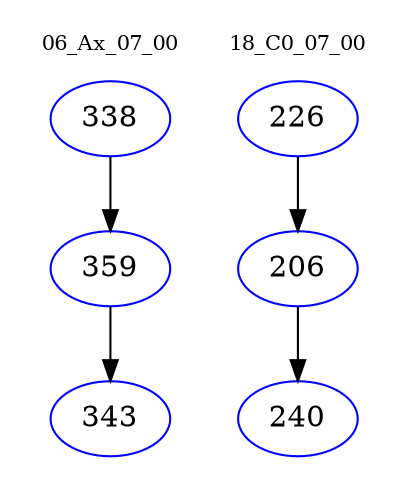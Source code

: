 digraph{
subgraph cluster_0 {
color = white
label = "06_Ax_07_00";
fontsize=10;
T0_338 [label="338", color="blue"]
T0_338 -> T0_359 [color="black"]
T0_359 [label="359", color="blue"]
T0_359 -> T0_343 [color="black"]
T0_343 [label="343", color="blue"]
}
subgraph cluster_1 {
color = white
label = "18_C0_07_00";
fontsize=10;
T1_226 [label="226", color="blue"]
T1_226 -> T1_206 [color="black"]
T1_206 [label="206", color="blue"]
T1_206 -> T1_240 [color="black"]
T1_240 [label="240", color="blue"]
}
}
